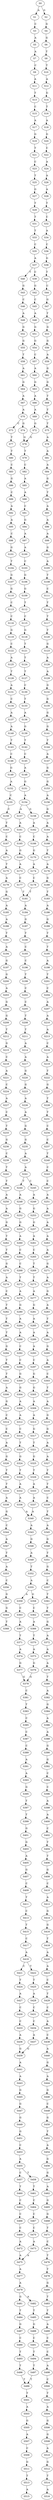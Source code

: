 strict digraph  {
	S0 -> S1 [ label = A ];
	S0 -> S2 [ label = G ];
	S1 -> S3 [ label = C ];
	S2 -> S4 [ label = G ];
	S3 -> S5 [ label = A ];
	S4 -> S6 [ label = G ];
	S5 -> S7 [ label = A ];
	S6 -> S8 [ label = T ];
	S7 -> S9 [ label = C ];
	S8 -> S10 [ label = T ];
	S9 -> S11 [ label = A ];
	S10 -> S12 [ label = A ];
	S11 -> S13 [ label = T ];
	S12 -> S14 [ label = G ];
	S13 -> S15 [ label = C ];
	S14 -> S16 [ label = T ];
	S15 -> S17 [ label = A ];
	S16 -> S18 [ label = A ];
	S17 -> S19 [ label = G ];
	S18 -> S20 [ label = G ];
	S19 -> S21 [ label = T ];
	S20 -> S22 [ label = C ];
	S21 -> S23 [ label = C ];
	S22 -> S24 [ label = A ];
	S23 -> S25 [ label = T ];
	S24 -> S26 [ label = A ];
	S25 -> S27 [ label = G ];
	S26 -> S28 [ label = A ];
	S27 -> S29 [ label = T ];
	S28 -> S30 [ label = T ];
	S29 -> S31 [ label = T ];
	S30 -> S32 [ label = C ];
	S31 -> S33 [ label = T ];
	S32 -> S34 [ label = A ];
	S33 -> S35 [ label = C ];
	S34 -> S36 [ label = C ];
	S35 -> S37 [ label = A ];
	S36 -> S38 [ label = G ];
	S37 -> S39 [ label = C ];
	S37 -> S40 [ label = T ];
	S38 -> S41 [ label = T ];
	S39 -> S42 [ label = G ];
	S40 -> S43 [ label = G ];
	S41 -> S44 [ label = C ];
	S42 -> S45 [ label = C ];
	S43 -> S46 [ label = C ];
	S44 -> S47 [ label = G ];
	S45 -> S48 [ label = A ];
	S46 -> S49 [ label = A ];
	S47 -> S50 [ label = T ];
	S48 -> S51 [ label = G ];
	S49 -> S52 [ label = G ];
	S50 -> S53 [ label = G ];
	S51 -> S54 [ label = G ];
	S52 -> S55 [ label = G ];
	S53 -> S56 [ label = G ];
	S54 -> S57 [ label = C ];
	S55 -> S58 [ label = T ];
	S56 -> S59 [ label = A ];
	S57 -> S60 [ label = A ];
	S58 -> S61 [ label = A ];
	S59 -> S62 [ label = G ];
	S60 -> S63 [ label = G ];
	S61 -> S64 [ label = G ];
	S62 -> S65 [ label = G ];
	S63 -> S66 [ label = A ];
	S64 -> S67 [ label = A ];
	S65 -> S68 [ label = T ];
	S66 -> S69 [ label = A ];
	S67 -> S70 [ label = A ];
	S68 -> S71 [ label = T ];
	S69 -> S72 [ label = G ];
	S70 -> S73 [ label = C ];
	S70 -> S74 [ label = G ];
	S71 -> S75 [ label = T ];
	S72 -> S76 [ label = G ];
	S73 -> S77 [ label = T ];
	S74 -> S76 [ label = G ];
	S75 -> S78 [ label = A ];
	S76 -> S79 [ label = T ];
	S77 -> S80 [ label = T ];
	S78 -> S81 [ label = A ];
	S79 -> S82 [ label = C ];
	S80 -> S83 [ label = C ];
	S81 -> S84 [ label = A ];
	S82 -> S85 [ label = A ];
	S83 -> S86 [ label = G ];
	S84 -> S87 [ label = G ];
	S85 -> S88 [ label = A ];
	S86 -> S89 [ label = C ];
	S87 -> S90 [ label = T ];
	S88 -> S91 [ label = C ];
	S89 -> S92 [ label = A ];
	S90 -> S93 [ label = A ];
	S91 -> S94 [ label = G ];
	S92 -> S95 [ label = A ];
	S93 -> S96 [ label = A ];
	S94 -> S97 [ label = A ];
	S95 -> S98 [ label = C ];
	S96 -> S99 [ label = A ];
	S97 -> S100 [ label = A ];
	S98 -> S101 [ label = G ];
	S99 -> S102 [ label = G ];
	S100 -> S103 [ label = C ];
	S101 -> S104 [ label = T ];
	S102 -> S105 [ label = A ];
	S103 -> S106 [ label = G ];
	S104 -> S107 [ label = G ];
	S105 -> S108 [ label = T ];
	S106 -> S109 [ label = G ];
	S107 -> S110 [ label = G ];
	S108 -> S111 [ label = C ];
	S109 -> S112 [ label = T ];
	S110 -> S113 [ label = C ];
	S111 -> S114 [ label = T ];
	S112 -> S115 [ label = C ];
	S113 -> S116 [ label = C ];
	S114 -> S117 [ label = T ];
	S115 -> S118 [ label = G ];
	S116 -> S119 [ label = G ];
	S117 -> S120 [ label = T ];
	S118 -> S121 [ label = T ];
	S119 -> S122 [ label = C ];
	S120 -> S123 [ label = G ];
	S121 -> S124 [ label = T ];
	S122 -> S125 [ label = A ];
	S123 -> S126 [ label = A ];
	S124 -> S127 [ label = T ];
	S125 -> S128 [ label = T ];
	S126 -> S129 [ label = A ];
	S127 -> S130 [ label = C ];
	S128 -> S131 [ label = A ];
	S129 -> S132 [ label = G ];
	S130 -> S133 [ label = T ];
	S131 -> S134 [ label = C ];
	S132 -> S135 [ label = G ];
	S133 -> S136 [ label = A ];
	S134 -> S137 [ label = A ];
	S135 -> S138 [ label = G ];
	S136 -> S139 [ label = G ];
	S137 -> S140 [ label = A ];
	S138 -> S141 [ label = G ];
	S139 -> S142 [ label = T ];
	S140 -> S143 [ label = T ];
	S141 -> S144 [ label = T ];
	S142 -> S145 [ label = C ];
	S143 -> S146 [ label = C ];
	S144 -> S147 [ label = A ];
	S145 -> S148 [ label = A ];
	S146 -> S149 [ label = G ];
	S147 -> S150 [ label = G ];
	S148 -> S151 [ label = G ];
	S149 -> S152 [ label = A ];
	S150 -> S153 [ label = G ];
	S151 -> S154 [ label = A ];
	S152 -> S155 [ label = C ];
	S153 -> S156 [ label = A ];
	S154 -> S157 [ label = A ];
	S154 -> S158 [ label = G ];
	S155 -> S159 [ label = C ];
	S156 -> S160 [ label = G ];
	S157 -> S161 [ label = A ];
	S158 -> S162 [ label = A ];
	S159 -> S163 [ label = T ];
	S160 -> S164 [ label = A ];
	S161 -> S165 [ label = C ];
	S162 -> S166 [ label = C ];
	S163 -> S167 [ label = C ];
	S164 -> S168 [ label = A ];
	S165 -> S169 [ label = G ];
	S166 -> S170 [ label = G ];
	S167 -> S171 [ label = A ];
	S168 -> S172 [ label = T ];
	S169 -> S173 [ label = A ];
	S170 -> S174 [ label = A ];
	S171 -> S175 [ label = T ];
	S172 -> S176 [ label = A ];
	S173 -> S177 [ label = C ];
	S174 -> S178 [ label = C ];
	S175 -> S179 [ label = A ];
	S176 -> S180 [ label = G ];
	S177 -> S181 [ label = T ];
	S178 -> S181 [ label = T ];
	S179 -> S182 [ label = G ];
	S180 -> S183 [ label = T ];
	S181 -> S184 [ label = A ];
	S182 -> S185 [ label = A ];
	S183 -> S186 [ label = A ];
	S184 -> S187 [ label = G ];
	S185 -> S188 [ label = A ];
	S186 -> S189 [ label = G ];
	S187 -> S190 [ label = T ];
	S188 -> S191 [ label = T ];
	S189 -> S192 [ label = T ];
	S190 -> S193 [ label = C ];
	S191 -> S194 [ label = A ];
	S192 -> S195 [ label = T ];
	S193 -> S196 [ label = C ];
	S194 -> S197 [ label = G ];
	S195 -> S198 [ label = A ];
	S196 -> S199 [ label = T ];
	S197 -> S200 [ label = G ];
	S198 -> S201 [ label = T ];
	S199 -> S202 [ label = C ];
	S200 -> S203 [ label = A ];
	S201 -> S204 [ label = C ];
	S202 -> S205 [ label = C ];
	S203 -> S206 [ label = G ];
	S204 -> S207 [ label = A ];
	S205 -> S208 [ label = T ];
	S206 -> S209 [ label = G ];
	S207 -> S210 [ label = A ];
	S208 -> S211 [ label = T ];
	S209 -> S212 [ label = T ];
	S210 -> S213 [ label = A ];
	S211 -> S214 [ label = A ];
	S212 -> S215 [ label = G ];
	S213 -> S216 [ label = C ];
	S214 -> S217 [ label = A ];
	S215 -> S218 [ label = C ];
	S216 -> S219 [ label = A ];
	S217 -> S220 [ label = G ];
	S218 -> S221 [ label = A ];
	S219 -> S222 [ label = T ];
	S220 -> S223 [ label = G ];
	S221 -> S224 [ label = C ];
	S222 -> S225 [ label = G ];
	S223 -> S226 [ label = A ];
	S224 -> S227 [ label = A ];
	S225 -> S228 [ label = T ];
	S226 -> S229 [ label = A ];
	S227 -> S230 [ label = C ];
	S228 -> S231 [ label = T ];
	S229 -> S232 [ label = G ];
	S230 -> S233 [ label = T ];
	S231 -> S234 [ label = C ];
	S232 -> S235 [ label = G ];
	S233 -> S236 [ label = G ];
	S234 -> S237 [ label = C ];
	S235 -> S238 [ label = A ];
	S236 -> S239 [ label = C ];
	S237 -> S240 [ label = T ];
	S238 -> S241 [ label = A ];
	S239 -> S242 [ label = T ];
	S240 -> S243 [ label = C ];
	S241 -> S244 [ label = T ];
	S241 -> S245 [ label = C ];
	S242 -> S246 [ label = T ];
	S243 -> S247 [ label = C ];
	S244 -> S248 [ label = A ];
	S245 -> S249 [ label = A ];
	S246 -> S250 [ label = A ];
	S247 -> S251 [ label = A ];
	S248 -> S252 [ label = G ];
	S249 -> S253 [ label = G ];
	S250 -> S254 [ label = A ];
	S251 -> S255 [ label = A ];
	S252 -> S256 [ label = G ];
	S253 -> S257 [ label = G ];
	S254 -> S258 [ label = G ];
	S255 -> S259 [ label = A ];
	S256 -> S260 [ label = A ];
	S257 -> S261 [ label = A ];
	S258 -> S262 [ label = T ];
	S259 -> S263 [ label = A ];
	S260 -> S264 [ label = C ];
	S261 -> S265 [ label = C ];
	S262 -> S266 [ label = T ];
	S263 -> S267 [ label = A ];
	S264 -> S268 [ label = C ];
	S265 -> S269 [ label = T ];
	S266 -> S270 [ label = G ];
	S267 -> S271 [ label = G ];
	S268 -> S272 [ label = T ];
	S269 -> S273 [ label = T ];
	S270 -> S274 [ label = A ];
	S271 -> S275 [ label = A ];
	S272 -> S276 [ label = A ];
	S273 -> S277 [ label = A ];
	S274 -> S278 [ label = C ];
	S275 -> S279 [ label = G ];
	S276 -> S280 [ label = G ];
	S277 -> S281 [ label = G ];
	S278 -> S282 [ label = T ];
	S279 -> S283 [ label = A ];
	S280 -> S284 [ label = A ];
	S281 -> S285 [ label = A ];
	S282 -> S286 [ label = T ];
	S283 -> S287 [ label = T ];
	S284 -> S288 [ label = A ];
	S285 -> S289 [ label = A ];
	S286 -> S290 [ label = T ];
	S287 -> S291 [ label = A ];
	S288 -> S292 [ label = C ];
	S289 -> S293 [ label = A ];
	S290 -> S294 [ label = G ];
	S291 -> S295 [ label = G ];
	S292 -> S296 [ label = C ];
	S293 -> S297 [ label = C ];
	S294 -> S298 [ label = T ];
	S295 -> S299 [ label = A ];
	S296 -> S300 [ label = G ];
	S297 -> S301 [ label = G ];
	S298 -> S302 [ label = T ];
	S299 -> S303 [ label = C ];
	S300 -> S304 [ label = G ];
	S301 -> S305 [ label = G ];
	S302 -> S306 [ label = A ];
	S303 -> S307 [ label = T ];
	S304 -> S308 [ label = A ];
	S305 -> S309 [ label = A ];
	S306 -> S310 [ label = G ];
	S307 -> S311 [ label = A ];
	S308 -> S312 [ label = A ];
	S309 -> S313 [ label = A ];
	S310 -> S314 [ label = C ];
	S311 -> S315 [ label = G ];
	S312 -> S316 [ label = C ];
	S313 -> S317 [ label = G ];
	S314 -> S318 [ label = C ];
	S315 -> S319 [ label = G ];
	S316 -> S320 [ label = T ];
	S317 -> S321 [ label = T ];
	S318 -> S322 [ label = A ];
	S319 -> S323 [ label = A ];
	S320 -> S324 [ label = G ];
	S321 -> S325 [ label = G ];
	S322 -> S326 [ label = G ];
	S323 -> S327 [ label = A ];
	S324 -> S328 [ label = T ];
	S325 -> S329 [ label = T ];
	S326 -> S330 [ label = T ];
	S327 -> S331 [ label = T ];
	S328 -> S332 [ label = A ];
	S329 -> S333 [ label = A ];
	S330 -> S334 [ label = T ];
	S331 -> S335 [ label = T ];
	S332 -> S336 [ label = A ];
	S333 -> S337 [ label = A ];
	S334 -> S338 [ label = A ];
	S335 -> S339 [ label = C ];
	S336 -> S340 [ label = A ];
	S337 -> S340 [ label = A ];
	S338 -> S341 [ label = G ];
	S339 -> S342 [ label = T ];
	S340 -> S343 [ label = A ];
	S341 -> S344 [ label = C ];
	S342 -> S345 [ label = A ];
	S343 -> S346 [ label = G ];
	S344 -> S347 [ label = A ];
	S345 -> S348 [ label = G ];
	S346 -> S349 [ label = A ];
	S347 -> S350 [ label = T ];
	S348 -> S351 [ label = T ];
	S349 -> S352 [ label = T ];
	S350 -> S353 [ label = A ];
	S351 -> S354 [ label = G ];
	S352 -> S355 [ label = A ];
	S353 -> S356 [ label = C ];
	S354 -> S357 [ label = C ];
	S355 -> S358 [ label = G ];
	S355 -> S359 [ label = A ];
	S356 -> S360 [ label = G ];
	S357 -> S361 [ label = T ];
	S358 -> S362 [ label = C ];
	S359 -> S363 [ label = C ];
	S360 -> S364 [ label = G ];
	S361 -> S365 [ label = T ];
	S362 -> S366 [ label = A ];
	S363 -> S367 [ label = A ];
	S364 -> S368 [ label = T ];
	S365 -> S369 [ label = G ];
	S366 -> S370 [ label = T ];
	S367 -> S371 [ label = T ];
	S369 -> S372 [ label = A ];
	S370 -> S373 [ label = A ];
	S371 -> S374 [ label = A ];
	S372 -> S375 [ label = A ];
	S373 -> S376 [ label = G ];
	S374 -> S377 [ label = G ];
	S375 -> S378 [ label = A ];
	S376 -> S379 [ label = G ];
	S377 -> S379 [ label = G ];
	S378 -> S380 [ label = T ];
	S379 -> S381 [ label = C ];
	S380 -> S382 [ label = A ];
	S381 -> S383 [ label = T ];
	S382 -> S384 [ label = G ];
	S383 -> S385 [ label = C ];
	S384 -> S386 [ label = A ];
	S385 -> S387 [ label = C ];
	S386 -> S388 [ label = A ];
	S387 -> S389 [ label = C ];
	S388 -> S390 [ label = G ];
	S389 -> S391 [ label = A ];
	S390 -> S392 [ label = G ];
	S391 -> S393 [ label = A ];
	S392 -> S394 [ label = C ];
	S393 -> S395 [ label = G ];
	S394 -> S396 [ label = C ];
	S395 -> S397 [ label = T ];
	S396 -> S398 [ label = A ];
	S397 -> S399 [ label = T ];
	S398 -> S400 [ label = A ];
	S399 -> S401 [ label = G ];
	S400 -> S402 [ label = C ];
	S401 -> S403 [ label = G ];
	S402 -> S404 [ label = T ];
	S403 -> S405 [ label = A ];
	S404 -> S406 [ label = T ];
	S405 -> S407 [ label = G ];
	S406 -> S408 [ label = G ];
	S407 -> S409 [ label = C ];
	S408 -> S410 [ label = C ];
	S409 -> S411 [ label = T ];
	S410 -> S412 [ label = A ];
	S411 -> S413 [ label = C ];
	S412 -> S414 [ label = G ];
	S413 -> S415 [ label = T ];
	S414 -> S416 [ label = G ];
	S415 -> S417 [ label = C ];
	S416 -> S418 [ label = T ];
	S417 -> S419 [ label = A ];
	S418 -> S420 [ label = A ];
	S419 -> S421 [ label = C ];
	S419 -> S422 [ label = T ];
	S420 -> S423 [ label = A ];
	S421 -> S424 [ label = T ];
	S422 -> S425 [ label = T ];
	S423 -> S426 [ label = C ];
	S424 -> S427 [ label = A ];
	S425 -> S428 [ label = A ];
	S426 -> S429 [ label = T ];
	S427 -> S430 [ label = C ];
	S428 -> S431 [ label = C ];
	S429 -> S432 [ label = C ];
	S430 -> S433 [ label = C ];
	S431 -> S434 [ label = C ];
	S432 -> S435 [ label = A ];
	S433 -> S436 [ label = A ];
	S434 -> S437 [ label = A ];
	S435 -> S438 [ label = C ];
	S436 -> S439 [ label = G ];
	S437 -> S439 [ label = G ];
	S438 -> S440 [ label = A ];
	S439 -> S441 [ label = A ];
	S440 -> S442 [ label = G ];
	S441 -> S443 [ label = A ];
	S442 -> S444 [ label = A ];
	S443 -> S445 [ label = G ];
	S444 -> S446 [ label = G ];
	S445 -> S447 [ label = G ];
	S446 -> S448 [ label = C ];
	S447 -> S449 [ label = G ];
	S448 -> S450 [ label = G ];
	S449 -> S451 [ label = G ];
	S450 -> S452 [ label = T ];
	S451 -> S453 [ label = C ];
	S452 -> S454 [ label = A ];
	S453 -> S455 [ label = A ];
	S454 -> S456 [ label = G ];
	S455 -> S457 [ label = C ];
	S455 -> S458 [ label = T ];
	S456 -> S459 [ label = G ];
	S457 -> S460 [ label = T ];
	S458 -> S461 [ label = T ];
	S459 -> S462 [ label = A ];
	S460 -> S463 [ label = C ];
	S461 -> S464 [ label = C ];
	S462 -> S465 [ label = G ];
	S463 -> S466 [ label = C ];
	S464 -> S467 [ label = C ];
	S465 -> S468 [ label = G ];
	S466 -> S469 [ label = C ];
	S467 -> S470 [ label = C ];
	S468 -> S471 [ label = T ];
	S469 -> S472 [ label = A ];
	S470 -> S473 [ label = A ];
	S471 -> S474 [ label = C ];
	S472 -> S475 [ label = A ];
	S473 -> S475 [ label = A ];
	S474 -> S476 [ label = T ];
	S475 -> S477 [ label = A ];
	S476 -> S478 [ label = T ];
	S477 -> S479 [ label = A ];
	S478 -> S480 [ label = G ];
	S479 -> S481 [ label = G ];
	S479 -> S482 [ label = A ];
	S480 -> S483 [ label = T ];
	S481 -> S484 [ label = T ];
	S482 -> S485 [ label = T ];
	S483 -> S486 [ label = T ];
	S484 -> S487 [ label = G ];
	S485 -> S488 [ label = G ];
	S486 -> S489 [ label = A ];
	S487 -> S490 [ label = C ];
	S488 -> S491 [ label = C ];
	S489 -> S492 [ label = C ];
	S490 -> S493 [ label = T ];
	S491 -> S494 [ label = T ];
	S492 -> S495 [ label = C ];
	S493 -> S496 [ label = T ];
	S494 -> S497 [ label = T ];
	S495 -> S498 [ label = A ];
	S496 -> S499 [ label = T ];
	S497 -> S499 [ label = T ];
	S498 -> S500 [ label = C ];
	S499 -> S501 [ label = T ];
	S500 -> S502 [ label = T ];
	S501 -> S503 [ label = A ];
	S502 -> S504 [ label = A ];
	S503 -> S505 [ label = G ];
	S504 -> S506 [ label = G ];
	S505 -> S507 [ label = A ];
	S506 -> S508 [ label = G ];
	S507 -> S509 [ label = C ];
	S508 -> S510 [ label = A ];
	S509 -> S511 [ label = G ];
	S510 -> S512 [ label = G ];
	S511 -> S513 [ label = T ];
	S512 -> S514 [ label = T ];
	S513 -> S515 [ label = A ];
	S514 -> S516 [ label = A ];
}
